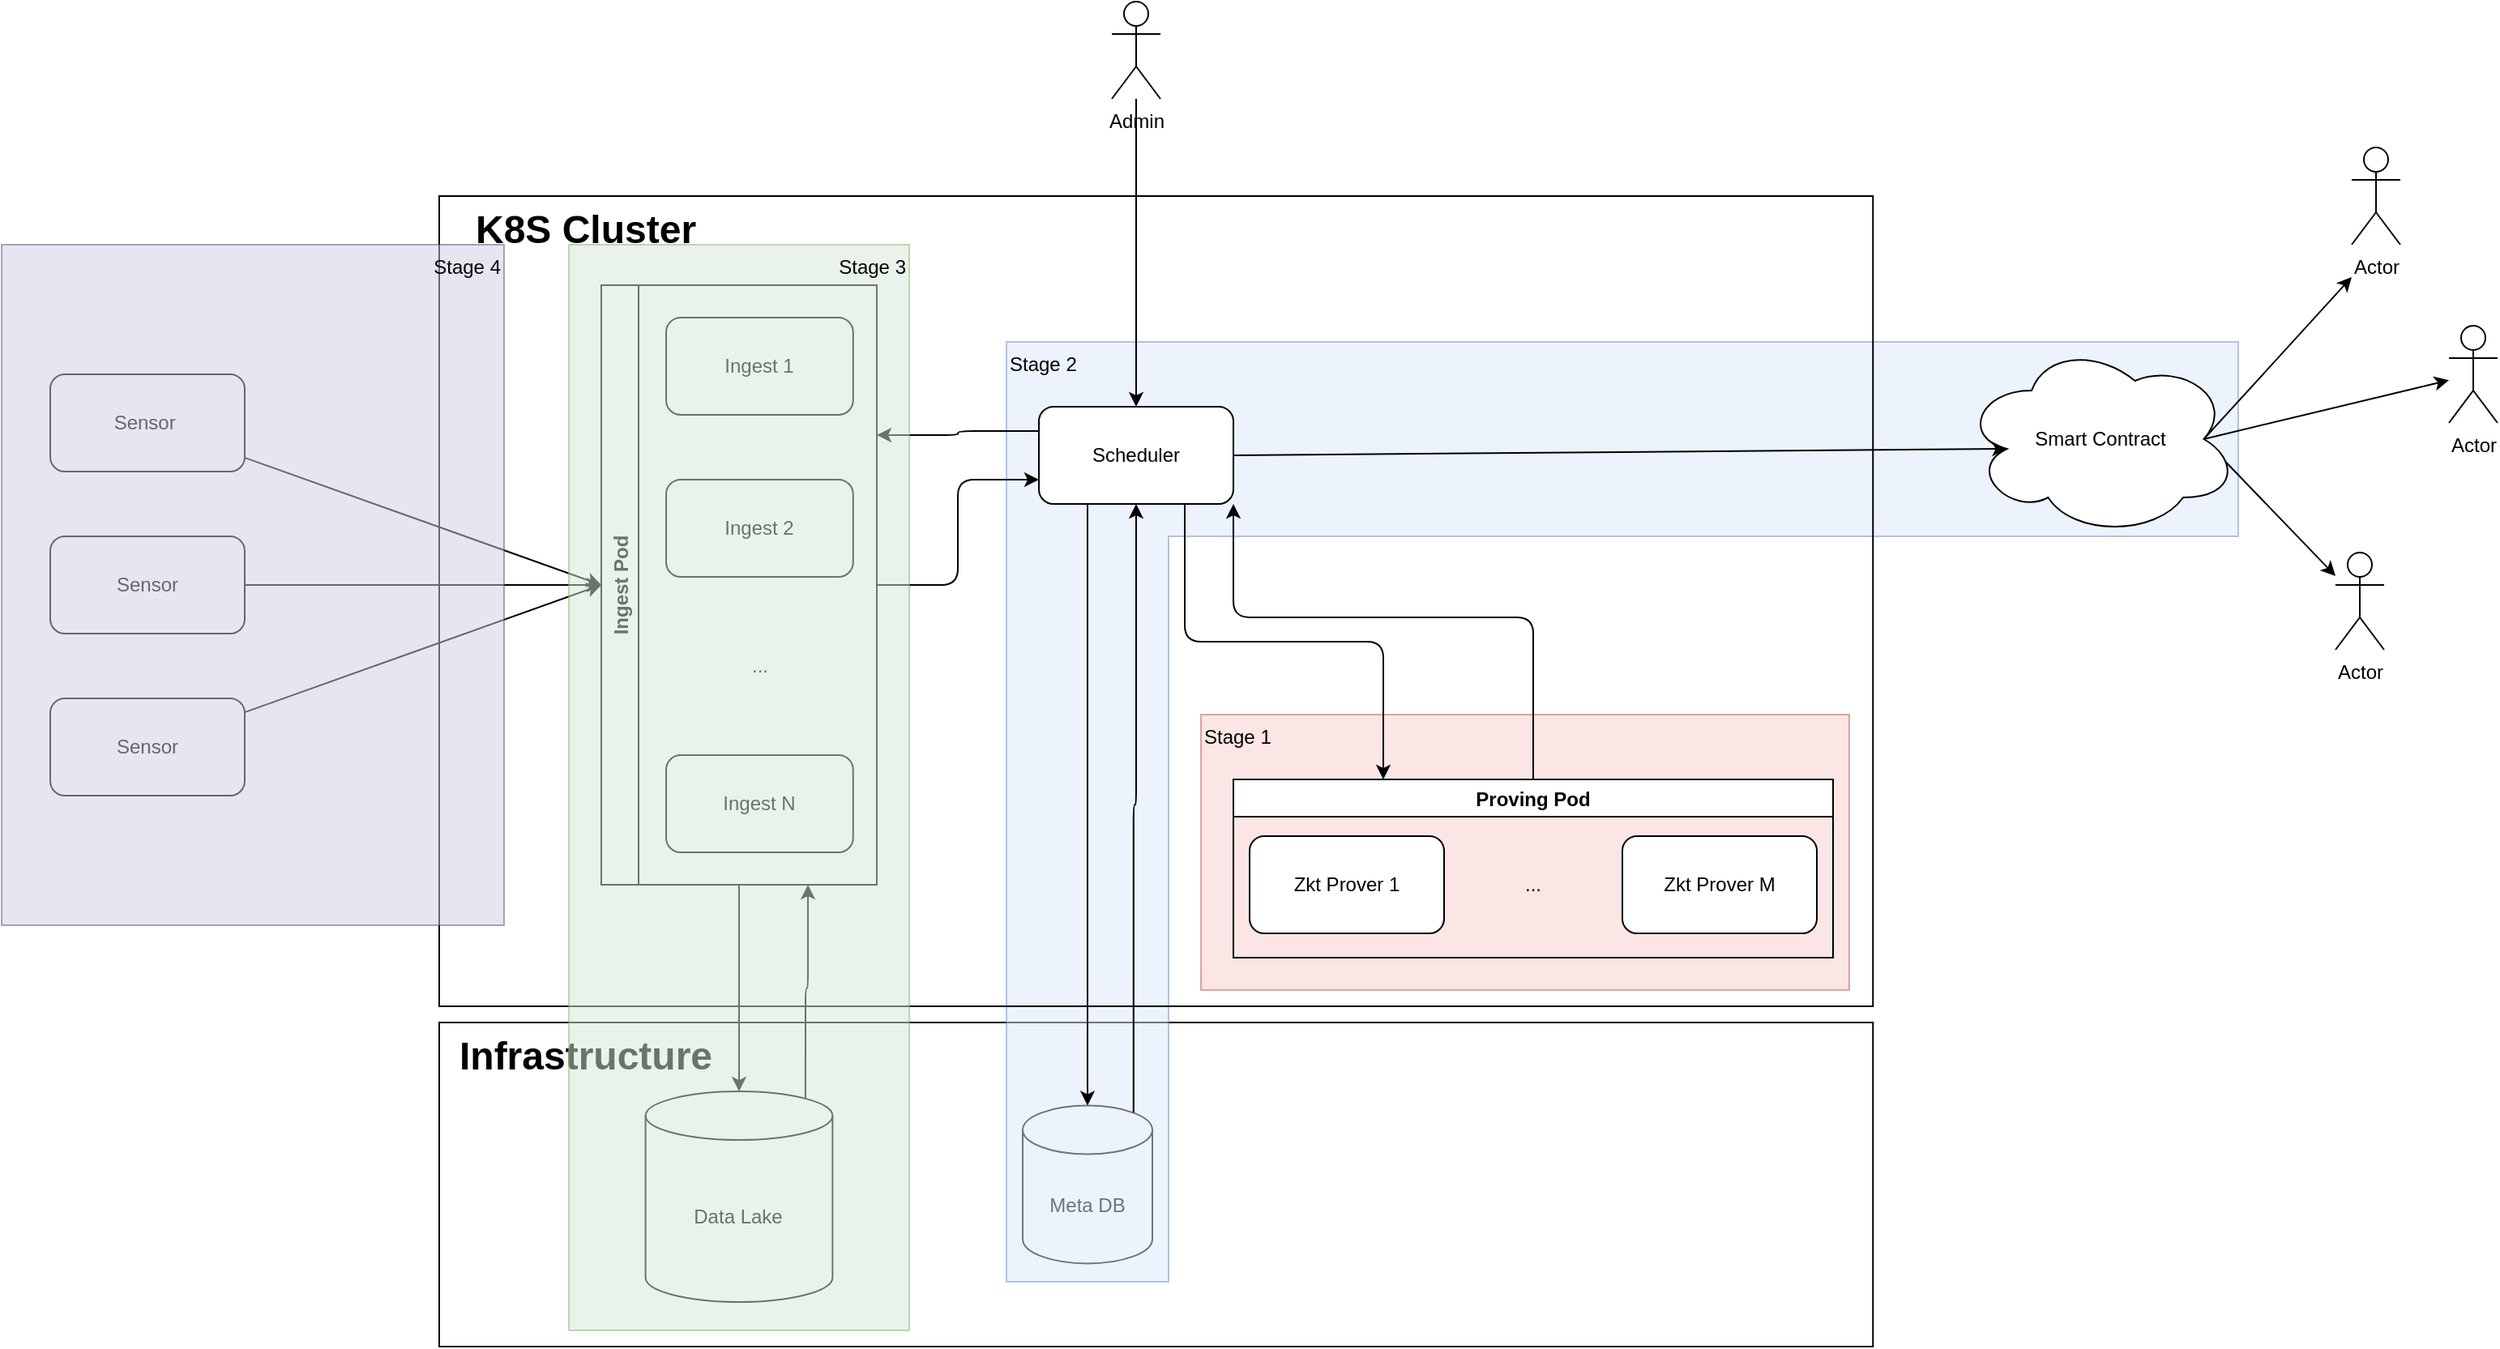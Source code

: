 <mxfile>
    <diagram id="fDlTkcSAq6EhD93O3-o5" name="Page-1">
        <mxGraphModel dx="1031" dy="1211" grid="1" gridSize="10" guides="1" tooltips="1" connect="1" arrows="1" fold="1" page="1" pageScale="1" pageWidth="1654" pageHeight="1169" math="0" shadow="0">
            <root>
                <mxCell id="0"/>
                <mxCell id="1" parent="0"/>
                <mxCell id="114" value="" style="group" parent="1" vertex="1" connectable="0">
                    <mxGeometry x="330" y="710" width="884.62" height="200" as="geometry"/>
                </mxCell>
                <mxCell id="68" value="" style="rounded=0;whiteSpace=wrap;html=1;fillColor=none;align=left;" parent="114" vertex="1">
                    <mxGeometry width="884.62" height="200" as="geometry"/>
                </mxCell>
                <mxCell id="69" value="Infrastructure" style="text;strokeColor=none;fillColor=none;html=1;fontSize=24;fontStyle=1;verticalAlign=middle;align=center;fontFamily=Helvetica;fontColor=default;container=1;" parent="114" vertex="1">
                    <mxGeometry width="180.0" height="42.54" as="geometry"/>
                </mxCell>
                <mxCell id="19" value="Data Lake" style="shape=cylinder3;whiteSpace=wrap;html=1;boundedLbl=1;backgroundOutline=1;size=15;fontFamily=Helvetica;fontSize=12;fontColor=default;strokeColor=default;fillColor=default;" parent="114" vertex="1">
                    <mxGeometry x="127.305" y="42.54" width="115.385" height="130" as="geometry"/>
                </mxCell>
                <mxCell id="18" value="Meta DB" style="shape=cylinder3;whiteSpace=wrap;html=1;boundedLbl=1;backgroundOutline=1;size=15;fontFamily=Helvetica;fontSize=12;fontColor=default;strokeColor=default;fillColor=default;" parent="114" vertex="1">
                    <mxGeometry x="360" y="51.27" width="80" height="97.46" as="geometry"/>
                </mxCell>
                <mxCell id="127" value="Stage 2" style="shape=corner;whiteSpace=wrap;html=1;fillColor=#dae8fc;opacity=50;dx=100;dy=120;strokeColor=#6c8ebf;align=left;verticalAlign=top;" parent="1" vertex="1">
                    <mxGeometry x="680" y="290" width="760" height="580" as="geometry"/>
                </mxCell>
                <mxCell id="113" value="" style="group;fillColor=none;align=left;" parent="1" vertex="1" connectable="0">
                    <mxGeometry x="330" y="200" width="884.62" height="500" as="geometry"/>
                </mxCell>
                <mxCell id="7" value="" style="rounded=0;whiteSpace=wrap;html=1;fillColor=none;align=left;" parent="113" vertex="1">
                    <mxGeometry width="884.62" height="500" as="geometry"/>
                </mxCell>
                <mxCell id="11" value="K8S Cluster" style="text;strokeColor=none;fillColor=none;html=1;fontSize=24;fontStyle=1;verticalAlign=middle;align=center;fontFamily=Helvetica;fontColor=default;container=1;" parent="113" vertex="1">
                    <mxGeometry width="180.0" height="42.54" as="geometry"/>
                </mxCell>
                <mxCell id="94" value="Scheduler" style="rounded=1;whiteSpace=wrap;html=1;" parent="113" vertex="1">
                    <mxGeometry x="370" y="130" width="120" height="60" as="geometry"/>
                </mxCell>
                <mxCell id="124" value="Stage 1" style="rounded=0;whiteSpace=wrap;html=1;fillColor=#f8cecc;strokeColor=#b85450;opacity=50;align=left;verticalAlign=top;" parent="113" vertex="1">
                    <mxGeometry x="470" y="320" width="400" height="170" as="geometry"/>
                </mxCell>
                <mxCell id="38" style="html=1;fontFamily=Helvetica;fontSize=12;fontColor=default;endArrow=classic;endFill=1;entryX=0;entryY=0.5;entryDx=0;entryDy=0;" parent="1" source="35" target="90" edge="1">
                    <mxGeometry relative="1" as="geometry">
                        <mxPoint x="397" y="330" as="targetPoint"/>
                    </mxGeometry>
                </mxCell>
                <mxCell id="35" value="Sensor&amp;nbsp;" style="rounded=1;whiteSpace=wrap;html=1;" parent="1" vertex="1">
                    <mxGeometry x="90" y="310" width="120" height="60" as="geometry"/>
                </mxCell>
                <mxCell id="39" style="edgeStyle=none;html=1;fontFamily=Helvetica;fontSize=12;fontColor=default;endArrow=classic;endFill=1;entryX=0;entryY=0.5;entryDx=0;entryDy=0;" parent="1" source="36" target="90" edge="1">
                    <mxGeometry relative="1" as="geometry">
                        <mxPoint x="396.923" y="330" as="targetPoint"/>
                    </mxGeometry>
                </mxCell>
                <mxCell id="36" value="Sensor" style="rounded=1;whiteSpace=wrap;html=1;" parent="1" vertex="1">
                    <mxGeometry x="90" y="410" width="120" height="60" as="geometry"/>
                </mxCell>
                <mxCell id="40" style="edgeStyle=none;html=1;fontFamily=Helvetica;fontSize=12;fontColor=default;endArrow=classic;endFill=1;entryX=0;entryY=0.5;entryDx=0;entryDy=0;" parent="1" source="37" target="90" edge="1">
                    <mxGeometry relative="1" as="geometry">
                        <mxPoint x="396.923" y="330" as="targetPoint"/>
                    </mxGeometry>
                </mxCell>
                <mxCell id="37" value="Sensor" style="rounded=1;whiteSpace=wrap;html=1;" parent="1" vertex="1">
                    <mxGeometry x="90" y="510" width="120" height="60" as="geometry"/>
                </mxCell>
                <mxCell id="48" style="edgeStyle=none;html=1;fontFamily=Helvetica;fontSize=12;fontColor=default;endArrow=classic;endFill=1;exitX=0.875;exitY=0.5;exitDx=0;exitDy=0;exitPerimeter=0;" parent="1" source="41" edge="1">
                    <mxGeometry relative="1" as="geometry">
                        <mxPoint x="1510" y="250" as="targetPoint"/>
                    </mxGeometry>
                </mxCell>
                <mxCell id="49" style="edgeStyle=none;html=1;fontFamily=Helvetica;fontSize=12;fontColor=default;endArrow=classic;endFill=1;exitX=0.875;exitY=0.5;exitDx=0;exitDy=0;exitPerimeter=0;" parent="1" source="41" target="45" edge="1">
                    <mxGeometry relative="1" as="geometry"/>
                </mxCell>
                <mxCell id="50" style="edgeStyle=none;html=1;exitX=0.875;exitY=0.5;exitDx=0;exitDy=0;exitPerimeter=0;fontFamily=Helvetica;fontSize=12;fontColor=default;endArrow=classic;endFill=1;" parent="1" source="41" target="47" edge="1">
                    <mxGeometry relative="1" as="geometry"/>
                </mxCell>
                <mxCell id="41" value="Smart Contract" style="ellipse;shape=cloud;whiteSpace=wrap;html=1;fontFamily=Helvetica;fontSize=12;fontColor=default;strokeColor=default;fillColor=default;" parent="1" vertex="1">
                    <mxGeometry x="1270" y="290" width="170" height="120" as="geometry"/>
                </mxCell>
                <mxCell id="43" style="edgeStyle=none;html=1;exitX=1;exitY=0.5;exitDx=0;exitDy=0;fontFamily=Helvetica;fontSize=12;fontColor=default;endArrow=classic;endFill=1;entryX=0.16;entryY=0.55;entryDx=0;entryDy=0;entryPerimeter=0;" parent="1" source="94" target="41" edge="1">
                    <mxGeometry relative="1" as="geometry">
                        <mxPoint x="1310" y="360" as="targetPoint"/>
                        <mxPoint x="1045.382" y="450" as="sourcePoint"/>
                    </mxGeometry>
                </mxCell>
                <mxCell id="44" value="Actor" style="shape=umlActor;verticalLabelPosition=bottom;verticalAlign=top;html=1;outlineConnect=0;fontFamily=Helvetica;fontSize=12;fontColor=default;strokeColor=default;fillColor=default;" parent="1" vertex="1">
                    <mxGeometry x="1510" y="170" width="30" height="60" as="geometry"/>
                </mxCell>
                <mxCell id="45" value="Actor" style="shape=umlActor;verticalLabelPosition=bottom;verticalAlign=top;html=1;outlineConnect=0;fontFamily=Helvetica;fontSize=12;fontColor=default;strokeColor=default;fillColor=default;" parent="1" vertex="1">
                    <mxGeometry x="1570" y="280" width="30" height="60" as="geometry"/>
                </mxCell>
                <mxCell id="47" value="Actor" style="shape=umlActor;verticalLabelPosition=bottom;verticalAlign=top;html=1;outlineConnect=0;fontFamily=Helvetica;fontSize=12;fontColor=default;strokeColor=default;fillColor=default;" parent="1" vertex="1">
                    <mxGeometry x="1500" y="420" width="30" height="60" as="geometry"/>
                </mxCell>
                <mxCell id="117" style="edgeStyle=orthogonalEdgeStyle;html=1;exitX=0.855;exitY=0;exitDx=0;exitDy=4.35;exitPerimeter=0;entryX=0.5;entryY=1;entryDx=0;entryDy=0;strokeColor=default;" parent="1" source="18" target="94" edge="1">
                    <mxGeometry relative="1" as="geometry"/>
                </mxCell>
                <mxCell id="91" value="" style="group" parent="1" vertex="1" connectable="0">
                    <mxGeometry x="430" y="255" width="170" height="370" as="geometry"/>
                </mxCell>
                <mxCell id="6" value="" style="group" parent="91" vertex="1" connectable="0">
                    <mxGeometry x="40.001" y="20" width="115.385" height="330" as="geometry"/>
                </mxCell>
                <mxCell id="2" value="Ingest 1" style="rounded=1;whiteSpace=wrap;html=1;" parent="6" vertex="1">
                    <mxGeometry width="115.385" height="60" as="geometry"/>
                </mxCell>
                <mxCell id="3" value="Ingest 2" style="rounded=1;whiteSpace=wrap;html=1;" parent="6" vertex="1">
                    <mxGeometry y="100" width="115.385" height="60" as="geometry"/>
                </mxCell>
                <mxCell id="4" value="Ingest N" style="rounded=1;whiteSpace=wrap;html=1;" parent="6" vertex="1">
                    <mxGeometry y="270" width="115.385" height="60" as="geometry"/>
                </mxCell>
                <mxCell id="5" value="..." style="text;html=1;strokeColor=none;fillColor=none;align=center;verticalAlign=middle;whiteSpace=wrap;rounded=0;" parent="6" vertex="1">
                    <mxGeometry x="28.846" y="200" width="57.692" height="30" as="geometry"/>
                </mxCell>
                <mxCell id="90" value="Ingest Pod" style="swimlane;horizontal=0;container=0;" parent="91" vertex="1">
                    <mxGeometry width="170" height="370" as="geometry"/>
                </mxCell>
                <mxCell id="118" style="edgeStyle=orthogonalEdgeStyle;html=1;exitX=0.25;exitY=1;exitDx=0;exitDy=0;entryX=0.5;entryY=0;entryDx=0;entryDy=0;entryPerimeter=0;strokeColor=default;" parent="1" source="94" target="18" edge="1">
                    <mxGeometry relative="1" as="geometry"/>
                </mxCell>
                <mxCell id="119" style="edgeStyle=orthogonalEdgeStyle;html=1;exitX=0.75;exitY=1;exitDx=0;exitDy=0;entryX=0.25;entryY=0;entryDx=0;entryDy=0;strokeColor=default;" parent="1" source="94" target="99" edge="1">
                    <mxGeometry relative="1" as="geometry"/>
                </mxCell>
                <mxCell id="123" style="edgeStyle=orthogonalEdgeStyle;html=1;exitX=0;exitY=0.25;exitDx=0;exitDy=0;entryX=1;entryY=0.25;entryDx=0;entryDy=0;strokeColor=default;" parent="1" source="94" target="90" edge="1">
                    <mxGeometry relative="1" as="geometry"/>
                </mxCell>
                <mxCell id="120" style="edgeStyle=orthogonalEdgeStyle;html=1;exitX=0.5;exitY=0;exitDx=0;exitDy=0;entryX=1;entryY=1;entryDx=0;entryDy=0;strokeColor=default;" parent="1" source="99" target="94" edge="1">
                    <mxGeometry relative="1" as="geometry">
                        <Array as="points">
                            <mxPoint x="1005" y="460"/>
                            <mxPoint x="820" y="460"/>
                        </Array>
                    </mxGeometry>
                </mxCell>
                <mxCell id="99" value="Proving Pod" style="swimlane;" parent="1" vertex="1">
                    <mxGeometry x="820" y="560" width="370" height="110" as="geometry"/>
                </mxCell>
                <mxCell id="100" value="Zkt Prover 1" style="rounded=1;whiteSpace=wrap;html=1;" parent="99" vertex="1">
                    <mxGeometry x="10" y="35" width="120" height="60" as="geometry"/>
                </mxCell>
                <mxCell id="102" value="Zkt Prover M" style="rounded=1;whiteSpace=wrap;html=1;" parent="99" vertex="1">
                    <mxGeometry x="240" y="35" width="120" height="60" as="geometry"/>
                </mxCell>
                <mxCell id="110" value="..." style="text;html=1;strokeColor=none;fillColor=none;align=center;verticalAlign=middle;whiteSpace=wrap;rounded=0;" parent="99" vertex="1">
                    <mxGeometry x="156.157" y="50" width="57.692" height="30" as="geometry"/>
                </mxCell>
                <mxCell id="101" style="edgeStyle=orthogonalEdgeStyle;html=1;exitX=1;exitY=0.5;exitDx=0;exitDy=0;entryX=0;entryY=0.75;entryDx=0;entryDy=0;" parent="1" source="90" target="94" edge="1">
                    <mxGeometry relative="1" as="geometry"/>
                </mxCell>
                <mxCell id="115" style="edgeStyle=orthogonalEdgeStyle;html=1;exitX=0.5;exitY=1;exitDx=0;exitDy=0;entryX=0.5;entryY=0;entryDx=0;entryDy=0;entryPerimeter=0;strokeColor=default;" parent="1" source="90" target="19" edge="1">
                    <mxGeometry relative="1" as="geometry"/>
                </mxCell>
                <mxCell id="116" style="edgeStyle=orthogonalEdgeStyle;html=1;exitX=0.855;exitY=0;exitDx=0;exitDy=4.35;exitPerimeter=0;entryX=0.75;entryY=1;entryDx=0;entryDy=0;strokeColor=default;" parent="1" source="19" target="90" edge="1">
                    <mxGeometry relative="1" as="geometry"/>
                </mxCell>
                <mxCell id="122" style="edgeStyle=orthogonalEdgeStyle;html=1;entryX=0.5;entryY=0;entryDx=0;entryDy=0;strokeColor=default;" parent="1" source="121" target="94" edge="1">
                    <mxGeometry relative="1" as="geometry"/>
                </mxCell>
                <mxCell id="121" value="Admin" style="shape=umlActor;verticalLabelPosition=bottom;verticalAlign=top;html=1;outlineConnect=0;fontFamily=Helvetica;fontSize=12;fontColor=default;strokeColor=default;fillColor=default;" parent="1" vertex="1">
                    <mxGeometry x="745" y="80" width="30" height="60" as="geometry"/>
                </mxCell>
                <mxCell id="128" value="Stage 3" style="rounded=0;whiteSpace=wrap;html=1;fillColor=#d5e8d4;strokeColor=#82b366;opacity=50;align=right;verticalAlign=top;" parent="1" vertex="1">
                    <mxGeometry x="410" y="230" width="210" height="670" as="geometry"/>
                </mxCell>
                <mxCell id="129" value="Stage 4" style="rounded=0;whiteSpace=wrap;html=1;fillColor=#d0cee2;strokeColor=#56517e;opacity=50;align=right;verticalAlign=top;" vertex="1" parent="1">
                    <mxGeometry x="60" y="230" width="310" height="420" as="geometry"/>
                </mxCell>
            </root>
        </mxGraphModel>
    </diagram>
</mxfile>